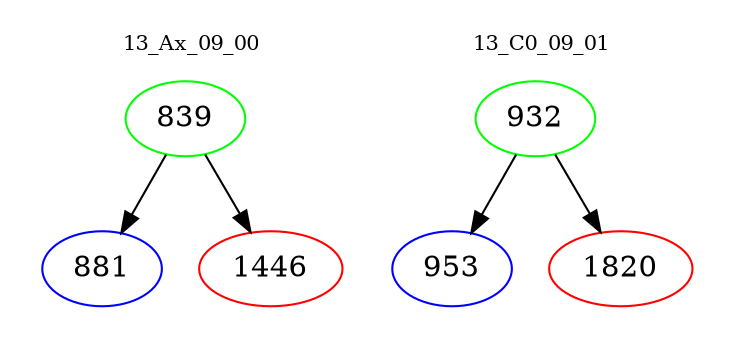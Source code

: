 digraph{
subgraph cluster_0 {
color = white
label = "13_Ax_09_00";
fontsize=10;
T0_839 [label="839", color="green"]
T0_839 -> T0_881 [color="black"]
T0_881 [label="881", color="blue"]
T0_839 -> T0_1446 [color="black"]
T0_1446 [label="1446", color="red"]
}
subgraph cluster_1 {
color = white
label = "13_C0_09_01";
fontsize=10;
T1_932 [label="932", color="green"]
T1_932 -> T1_953 [color="black"]
T1_953 [label="953", color="blue"]
T1_932 -> T1_1820 [color="black"]
T1_1820 [label="1820", color="red"]
}
}

